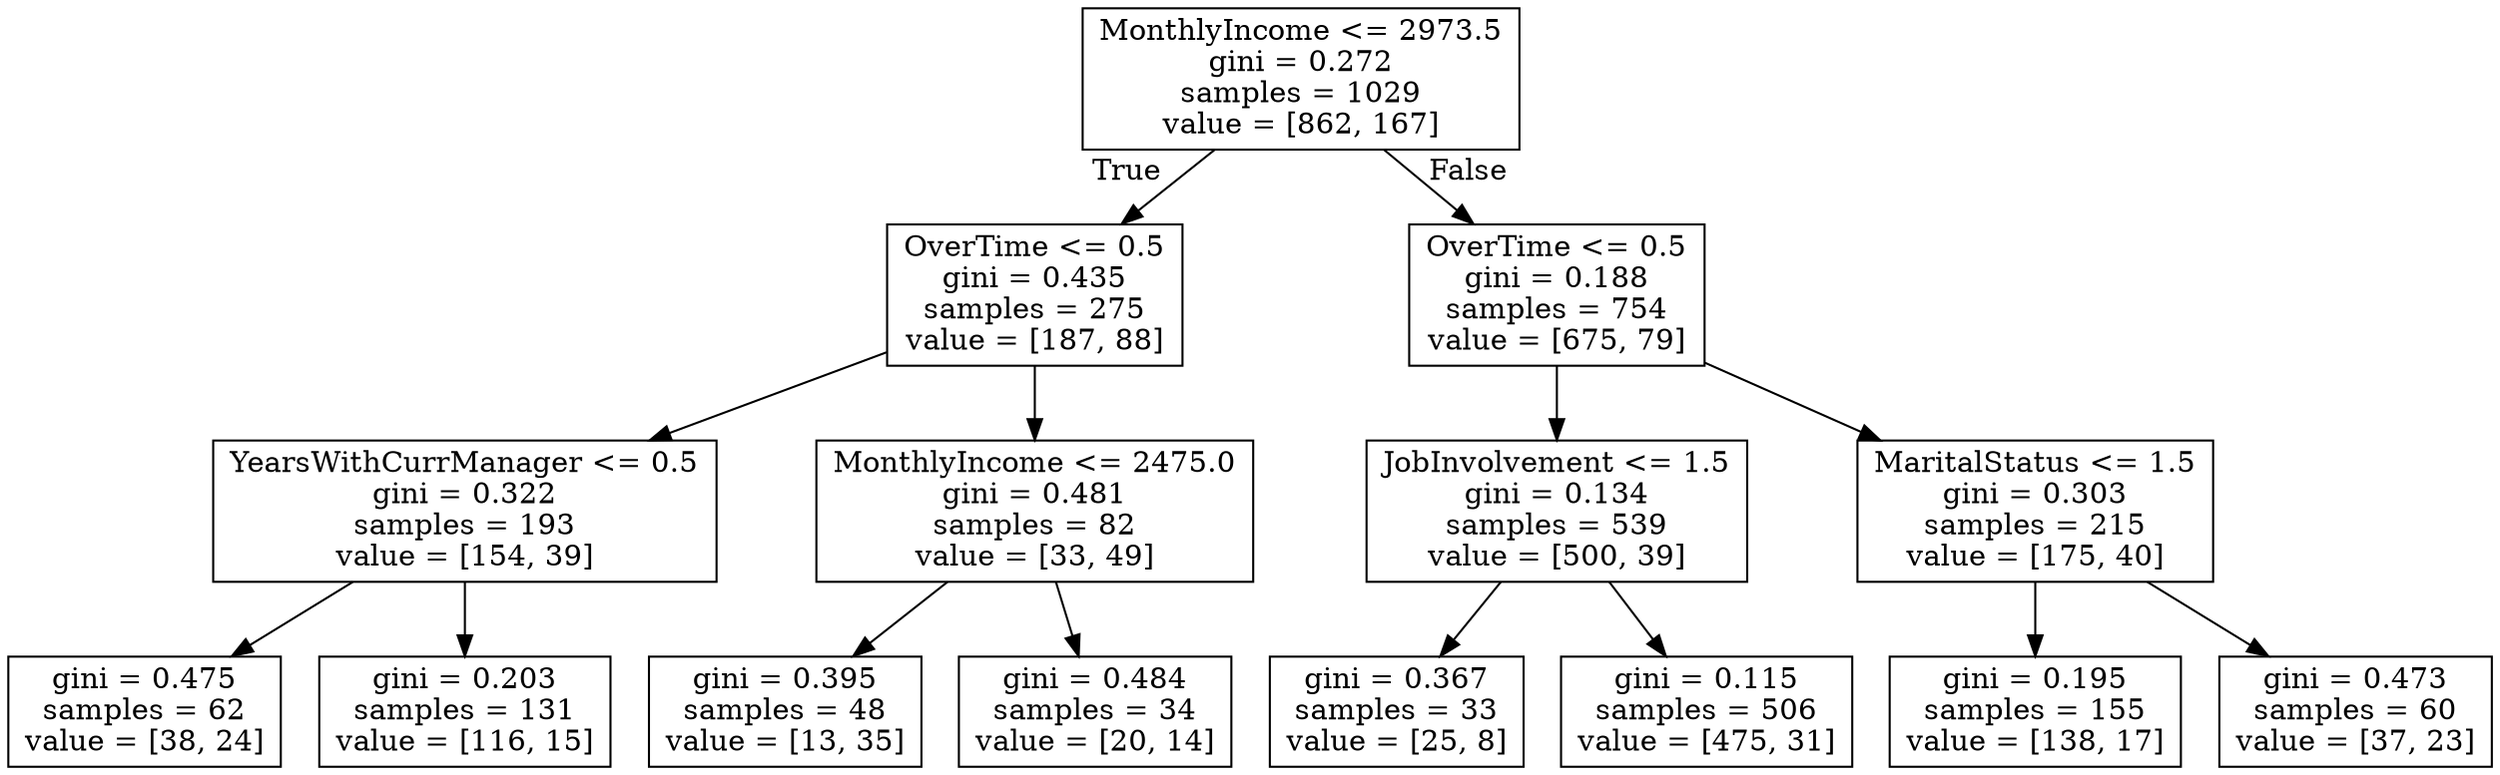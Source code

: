 digraph Tree {
node [shape=box] ;
0 [label="MonthlyIncome <= 2973.5\ngini = 0.272\nsamples = 1029\nvalue = [862, 167]"] ;
1 [label="OverTime <= 0.5\ngini = 0.435\nsamples = 275\nvalue = [187, 88]"] ;
0 -> 1 [labeldistance=2.5, labelangle=45, headlabel="True"] ;
2 [label="YearsWithCurrManager <= 0.5\ngini = 0.322\nsamples = 193\nvalue = [154, 39]"] ;
1 -> 2 ;
3 [label="gini = 0.475\nsamples = 62\nvalue = [38, 24]"] ;
2 -> 3 ;
4 [label="gini = 0.203\nsamples = 131\nvalue = [116, 15]"] ;
2 -> 4 ;
5 [label="MonthlyIncome <= 2475.0\ngini = 0.481\nsamples = 82\nvalue = [33, 49]"] ;
1 -> 5 ;
6 [label="gini = 0.395\nsamples = 48\nvalue = [13, 35]"] ;
5 -> 6 ;
7 [label="gini = 0.484\nsamples = 34\nvalue = [20, 14]"] ;
5 -> 7 ;
8 [label="OverTime <= 0.5\ngini = 0.188\nsamples = 754\nvalue = [675, 79]"] ;
0 -> 8 [labeldistance=2.5, labelangle=-45, headlabel="False"] ;
9 [label="JobInvolvement <= 1.5\ngini = 0.134\nsamples = 539\nvalue = [500, 39]"] ;
8 -> 9 ;
10 [label="gini = 0.367\nsamples = 33\nvalue = [25, 8]"] ;
9 -> 10 ;
11 [label="gini = 0.115\nsamples = 506\nvalue = [475, 31]"] ;
9 -> 11 ;
12 [label="MaritalStatus <= 1.5\ngini = 0.303\nsamples = 215\nvalue = [175, 40]"] ;
8 -> 12 ;
13 [label="gini = 0.195\nsamples = 155\nvalue = [138, 17]"] ;
12 -> 13 ;
14 [label="gini = 0.473\nsamples = 60\nvalue = [37, 23]"] ;
12 -> 14 ;
}